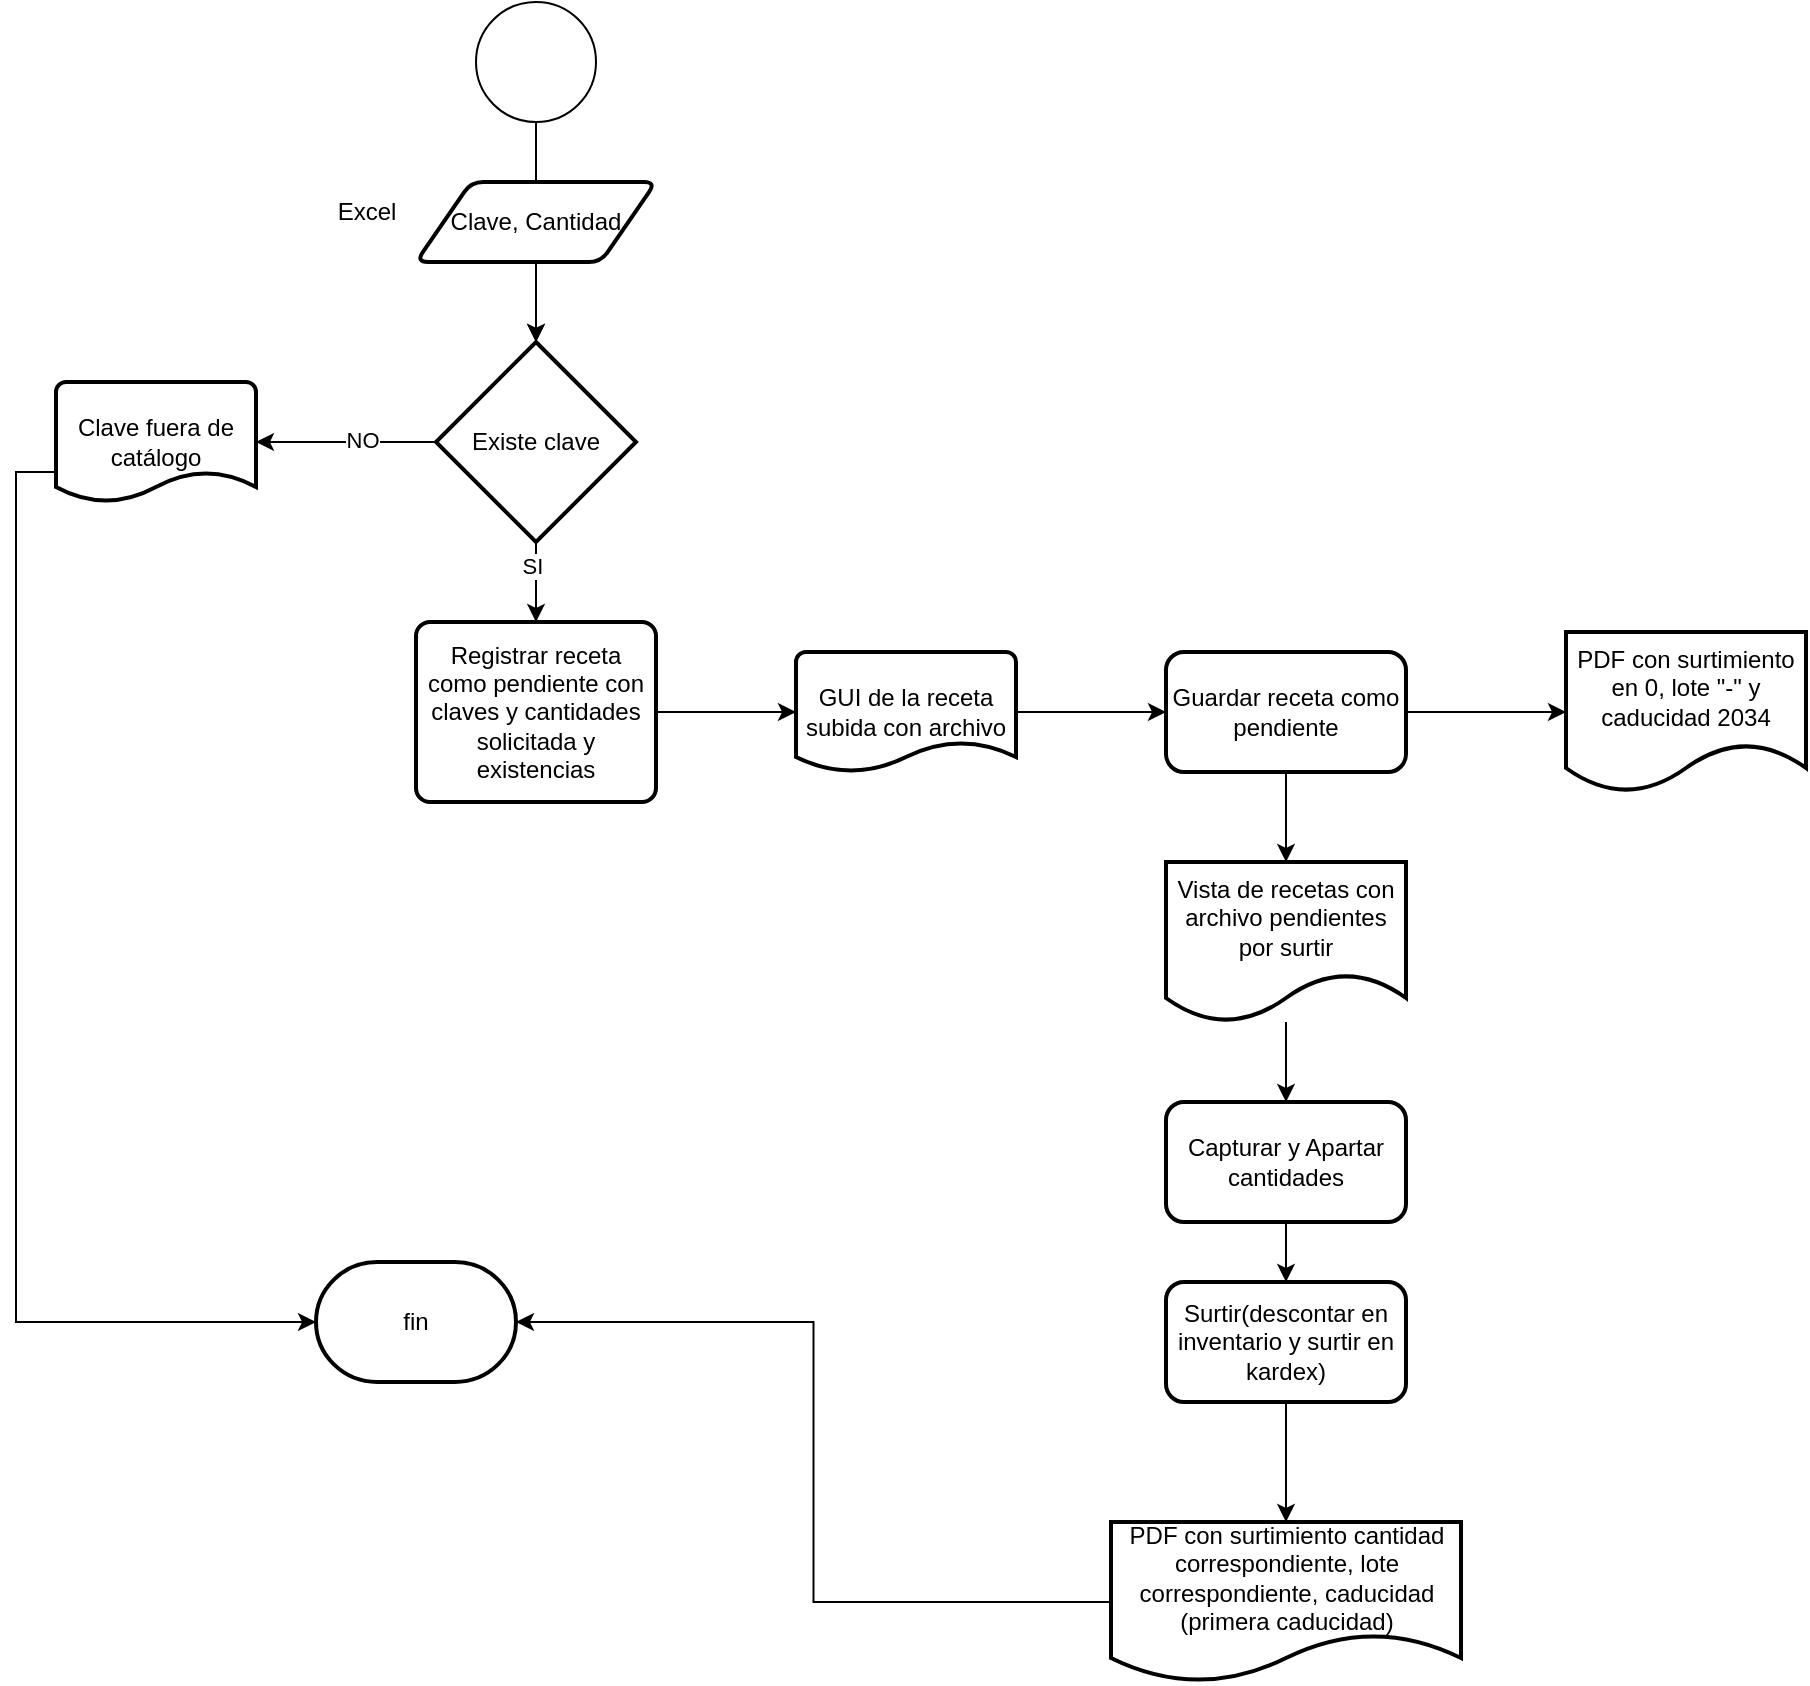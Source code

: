 <mxfile version="27.2.0">
  <diagram name="Página-1" id="SxHLXe966ZG-lpkNiP5L">
    <mxGraphModel dx="2427" dy="660" grid="1" gridSize="10" guides="1" tooltips="1" connect="1" arrows="1" fold="1" page="1" pageScale="1" pageWidth="827" pageHeight="1169" math="0" shadow="0">
      <root>
        <mxCell id="0" />
        <mxCell id="1" parent="0" />
        <mxCell id="J7Bs5bswWB7c_GY-_gEm-17" value="" style="edgeStyle=orthogonalEdgeStyle;rounded=0;orthogonalLoop=1;jettySize=auto;html=1;" edge="1" parent="1" source="J7Bs5bswWB7c_GY-_gEm-4" target="J7Bs5bswWB7c_GY-_gEm-6">
          <mxGeometry relative="1" as="geometry" />
        </mxCell>
        <mxCell id="J7Bs5bswWB7c_GY-_gEm-4" value="" style="verticalLabelPosition=bottom;verticalAlign=top;html=1;shape=mxgraph.flowchart.on-page_reference;" vertex="1" parent="1">
          <mxGeometry x="100" y="50" width="60" height="60" as="geometry" />
        </mxCell>
        <mxCell id="J7Bs5bswWB7c_GY-_gEm-16" value="" style="edgeStyle=orthogonalEdgeStyle;rounded=0;orthogonalLoop=1;jettySize=auto;html=1;" edge="1" parent="1" source="J7Bs5bswWB7c_GY-_gEm-5" target="J7Bs5bswWB7c_GY-_gEm-6">
          <mxGeometry relative="1" as="geometry" />
        </mxCell>
        <mxCell id="J7Bs5bswWB7c_GY-_gEm-5" value="Clave, Cantidad" style="shape=parallelogram;html=1;strokeWidth=2;perimeter=parallelogramPerimeter;whiteSpace=wrap;rounded=1;arcSize=12;size=0.23;" vertex="1" parent="1">
          <mxGeometry x="70" y="140" width="120" height="40" as="geometry" />
        </mxCell>
        <mxCell id="J7Bs5bswWB7c_GY-_gEm-14" value="" style="edgeStyle=orthogonalEdgeStyle;rounded=0;orthogonalLoop=1;jettySize=auto;html=1;" edge="1" parent="1" source="J7Bs5bswWB7c_GY-_gEm-6" target="J7Bs5bswWB7c_GY-_gEm-13">
          <mxGeometry relative="1" as="geometry" />
        </mxCell>
        <mxCell id="J7Bs5bswWB7c_GY-_gEm-15" value="NO" style="edgeLabel;html=1;align=center;verticalAlign=middle;resizable=0;points=[];" vertex="1" connectable="0" parent="J7Bs5bswWB7c_GY-_gEm-14">
          <mxGeometry x="-0.182" y="-1" relative="1" as="geometry">
            <mxPoint as="offset" />
          </mxGeometry>
        </mxCell>
        <mxCell id="J7Bs5bswWB7c_GY-_gEm-19" value="" style="edgeStyle=orthogonalEdgeStyle;rounded=0;orthogonalLoop=1;jettySize=auto;html=1;" edge="1" parent="1" source="J7Bs5bswWB7c_GY-_gEm-6" target="J7Bs5bswWB7c_GY-_gEm-18">
          <mxGeometry relative="1" as="geometry" />
        </mxCell>
        <mxCell id="J7Bs5bswWB7c_GY-_gEm-41" value="SI" style="edgeLabel;html=1;align=center;verticalAlign=middle;resizable=0;points=[];" vertex="1" connectable="0" parent="J7Bs5bswWB7c_GY-_gEm-19">
          <mxGeometry x="-0.425" y="-2" relative="1" as="geometry">
            <mxPoint as="offset" />
          </mxGeometry>
        </mxCell>
        <mxCell id="J7Bs5bswWB7c_GY-_gEm-6" value="Existe clave" style="strokeWidth=2;html=1;shape=mxgraph.flowchart.decision;whiteSpace=wrap;" vertex="1" parent="1">
          <mxGeometry x="80" y="220" width="100" height="100" as="geometry" />
        </mxCell>
        <mxCell id="J7Bs5bswWB7c_GY-_gEm-13" value="Clave fuera de catálogo" style="strokeWidth=2;html=1;shape=mxgraph.flowchart.document2;whiteSpace=wrap;size=0.25;" vertex="1" parent="1">
          <mxGeometry x="-110" y="240" width="100" height="60" as="geometry" />
        </mxCell>
        <mxCell id="J7Bs5bswWB7c_GY-_gEm-18" value="Registrar receta como pendiente con claves y cantidades solicitada y existencias" style="rounded=1;whiteSpace=wrap;html=1;absoluteArcSize=1;arcSize=14;strokeWidth=2;" vertex="1" parent="1">
          <mxGeometry x="70" y="360" width="120" height="90" as="geometry" />
        </mxCell>
        <mxCell id="J7Bs5bswWB7c_GY-_gEm-20" style="edgeStyle=orthogonalEdgeStyle;rounded=0;orthogonalLoop=1;jettySize=auto;html=1;exitX=0.5;exitY=1;exitDx=0;exitDy=0;" edge="1" parent="1" source="J7Bs5bswWB7c_GY-_gEm-18" target="J7Bs5bswWB7c_GY-_gEm-18">
          <mxGeometry relative="1" as="geometry" />
        </mxCell>
        <mxCell id="J7Bs5bswWB7c_GY-_gEm-26" value="" style="edgeStyle=orthogonalEdgeStyle;rounded=0;orthogonalLoop=1;jettySize=auto;html=1;" edge="1" parent="1" source="J7Bs5bswWB7c_GY-_gEm-21" target="J7Bs5bswWB7c_GY-_gEm-25">
          <mxGeometry relative="1" as="geometry" />
        </mxCell>
        <mxCell id="J7Bs5bswWB7c_GY-_gEm-21" value="GUI de la receta subida con archivo" style="strokeWidth=2;html=1;shape=mxgraph.flowchart.document2;whiteSpace=wrap;size=0.25;" vertex="1" parent="1">
          <mxGeometry x="260" y="375" width="110" height="60" as="geometry" />
        </mxCell>
        <mxCell id="J7Bs5bswWB7c_GY-_gEm-22" style="edgeStyle=orthogonalEdgeStyle;rounded=0;orthogonalLoop=1;jettySize=auto;html=1;exitX=1;exitY=0.5;exitDx=0;exitDy=0;entryX=0;entryY=0.5;entryDx=0;entryDy=0;entryPerimeter=0;" edge="1" parent="1" source="J7Bs5bswWB7c_GY-_gEm-18" target="J7Bs5bswWB7c_GY-_gEm-21">
          <mxGeometry relative="1" as="geometry" />
        </mxCell>
        <mxCell id="J7Bs5bswWB7c_GY-_gEm-28" value="" style="edgeStyle=orthogonalEdgeStyle;rounded=0;orthogonalLoop=1;jettySize=auto;html=1;" edge="1" parent="1" source="J7Bs5bswWB7c_GY-_gEm-25" target="J7Bs5bswWB7c_GY-_gEm-27">
          <mxGeometry relative="1" as="geometry" />
        </mxCell>
        <mxCell id="J7Bs5bswWB7c_GY-_gEm-35" value="" style="edgeStyle=orthogonalEdgeStyle;rounded=0;orthogonalLoop=1;jettySize=auto;html=1;" edge="1" parent="1" source="J7Bs5bswWB7c_GY-_gEm-25" target="J7Bs5bswWB7c_GY-_gEm-34">
          <mxGeometry relative="1" as="geometry" />
        </mxCell>
        <mxCell id="J7Bs5bswWB7c_GY-_gEm-25" value="Guardar receta como pendiente" style="rounded=1;whiteSpace=wrap;html=1;strokeWidth=2;" vertex="1" parent="1">
          <mxGeometry x="445" y="375" width="120" height="60" as="geometry" />
        </mxCell>
        <mxCell id="J7Bs5bswWB7c_GY-_gEm-30" value="" style="edgeStyle=orthogonalEdgeStyle;rounded=0;orthogonalLoop=1;jettySize=auto;html=1;" edge="1" parent="1" source="J7Bs5bswWB7c_GY-_gEm-27" target="J7Bs5bswWB7c_GY-_gEm-29">
          <mxGeometry relative="1" as="geometry" />
        </mxCell>
        <mxCell id="J7Bs5bswWB7c_GY-_gEm-27" value="Vista de recetas con archivo pendientes por surtir" style="shape=document;whiteSpace=wrap;html=1;boundedLbl=1;rounded=1;strokeWidth=2;" vertex="1" parent="1">
          <mxGeometry x="445" y="480" width="120" height="80" as="geometry" />
        </mxCell>
        <mxCell id="J7Bs5bswWB7c_GY-_gEm-33" value="" style="edgeStyle=orthogonalEdgeStyle;rounded=0;orthogonalLoop=1;jettySize=auto;html=1;" edge="1" parent="1" source="J7Bs5bswWB7c_GY-_gEm-29" target="J7Bs5bswWB7c_GY-_gEm-32">
          <mxGeometry relative="1" as="geometry" />
        </mxCell>
        <mxCell id="J7Bs5bswWB7c_GY-_gEm-29" value="Capturar y Apartar cantidades" style="whiteSpace=wrap;html=1;rounded=1;strokeWidth=2;" vertex="1" parent="1">
          <mxGeometry x="445" y="600" width="120" height="60" as="geometry" />
        </mxCell>
        <mxCell id="J7Bs5bswWB7c_GY-_gEm-31" value="fin" style="strokeWidth=2;html=1;shape=mxgraph.flowchart.terminator;whiteSpace=wrap;" vertex="1" parent="1">
          <mxGeometry x="20" y="680" width="100" height="60" as="geometry" />
        </mxCell>
        <mxCell id="J7Bs5bswWB7c_GY-_gEm-38" value="" style="edgeStyle=orthogonalEdgeStyle;rounded=0;orthogonalLoop=1;jettySize=auto;html=1;" edge="1" parent="1" source="J7Bs5bswWB7c_GY-_gEm-32" target="J7Bs5bswWB7c_GY-_gEm-36">
          <mxGeometry relative="1" as="geometry" />
        </mxCell>
        <mxCell id="J7Bs5bswWB7c_GY-_gEm-32" value="Surtir(descontar en inventario y surtir en kardex)" style="whiteSpace=wrap;html=1;rounded=1;strokeWidth=2;" vertex="1" parent="1">
          <mxGeometry x="445" y="690" width="120" height="60" as="geometry" />
        </mxCell>
        <mxCell id="J7Bs5bswWB7c_GY-_gEm-34" value="PDF con surtimiento en 0, lote &quot;-&quot; y caducidad 2034" style="shape=document;whiteSpace=wrap;html=1;boundedLbl=1;rounded=1;strokeWidth=2;" vertex="1" parent="1">
          <mxGeometry x="645" y="365" width="120" height="80" as="geometry" />
        </mxCell>
        <mxCell id="J7Bs5bswWB7c_GY-_gEm-36" value="PDF con surtimiento cantidad correspondiente, lote correspondiente, caducidad (primera caducidad)" style="shape=document;whiteSpace=wrap;html=1;boundedLbl=1;rounded=1;strokeWidth=2;" vertex="1" parent="1">
          <mxGeometry x="417.5" y="810" width="175" height="80" as="geometry" />
        </mxCell>
        <mxCell id="J7Bs5bswWB7c_GY-_gEm-37" style="edgeStyle=orthogonalEdgeStyle;rounded=0;orthogonalLoop=1;jettySize=auto;html=1;exitX=0;exitY=0.75;exitDx=0;exitDy=0;exitPerimeter=0;entryX=0;entryY=0.5;entryDx=0;entryDy=0;entryPerimeter=0;" edge="1" parent="1" source="J7Bs5bswWB7c_GY-_gEm-13" target="J7Bs5bswWB7c_GY-_gEm-31">
          <mxGeometry relative="1" as="geometry" />
        </mxCell>
        <mxCell id="J7Bs5bswWB7c_GY-_gEm-39" style="edgeStyle=orthogonalEdgeStyle;rounded=0;orthogonalLoop=1;jettySize=auto;html=1;exitX=0;exitY=0.5;exitDx=0;exitDy=0;entryX=1;entryY=0.5;entryDx=0;entryDy=0;entryPerimeter=0;" edge="1" parent="1" source="J7Bs5bswWB7c_GY-_gEm-36" target="J7Bs5bswWB7c_GY-_gEm-31">
          <mxGeometry relative="1" as="geometry" />
        </mxCell>
        <mxCell id="J7Bs5bswWB7c_GY-_gEm-40" value="Excel" style="text;html=1;align=center;verticalAlign=middle;resizable=0;points=[];autosize=1;strokeColor=none;fillColor=none;" vertex="1" parent="1">
          <mxGeometry x="20" y="140" width="50" height="30" as="geometry" />
        </mxCell>
      </root>
    </mxGraphModel>
  </diagram>
</mxfile>
